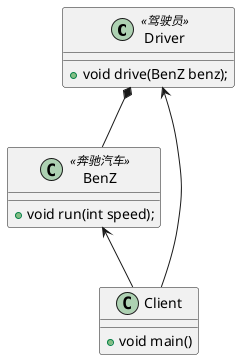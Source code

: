 @startuml

class Driver <<驾驶员>> {
+ void drive(BenZ benz);

}


class BenZ <<奔驰汽车>>{
  + void run(int speed);
}


class Client{
+ void main()
}


Driver *-- BenZ
Driver <-- Client
BenZ <-- Client
@enduml
